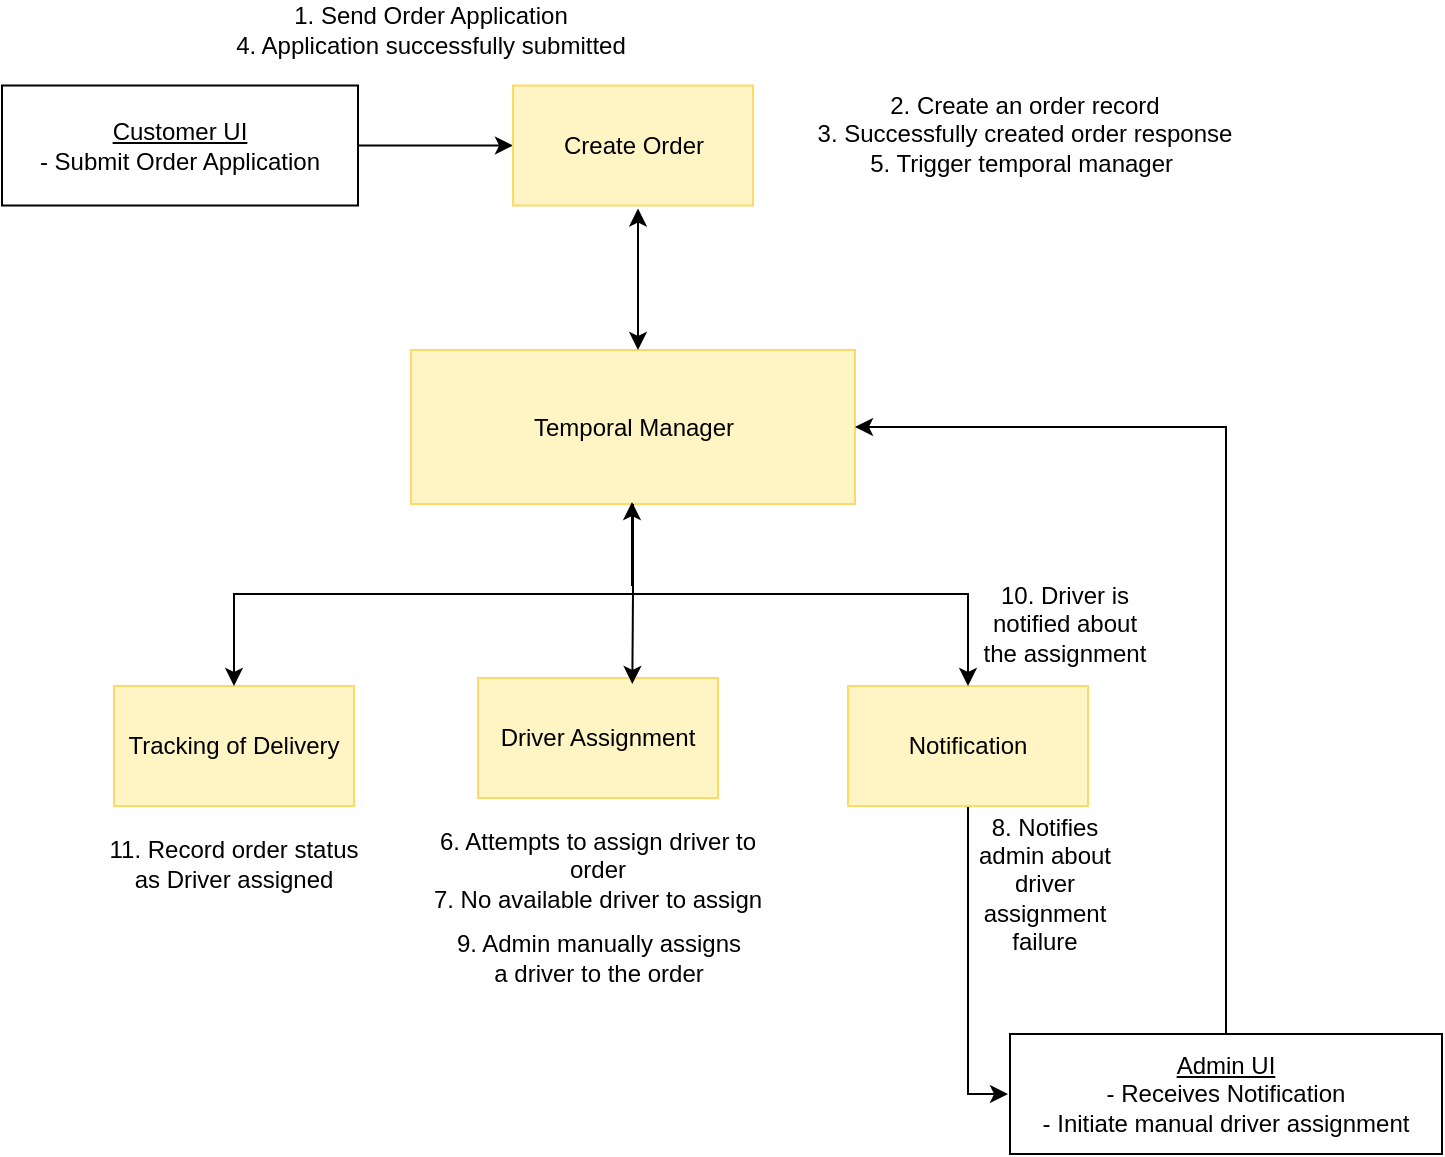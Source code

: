 <mxfile version="26.0.11">
  <diagram name="Page-1" id="kmNskkRU3qmXra1z-Iw5">
    <mxGraphModel dx="1080" dy="720" grid="0" gridSize="10" guides="1" tooltips="1" connect="1" arrows="1" fold="1" page="1" pageScale="1" pageWidth="827" pageHeight="1169" math="0" shadow="0">
      <root>
        <mxCell id="0" />
        <mxCell id="1" parent="0" />
        <mxCell id="M7SAqmjCEimq1zTltQYp-24" style="edgeStyle=orthogonalEdgeStyle;rounded=0;orthogonalLoop=1;jettySize=auto;html=1;exitX=1;exitY=0.5;exitDx=0;exitDy=0;entryX=0;entryY=0.5;entryDx=0;entryDy=0;" edge="1" parent="1" source="M7SAqmjCEimq1zTltQYp-1" target="M7SAqmjCEimq1zTltQYp-23">
          <mxGeometry relative="1" as="geometry" />
        </mxCell>
        <mxCell id="M7SAqmjCEimq1zTltQYp-1" value="&lt;u&gt;Customer UI&lt;/u&gt;&lt;div&gt;- Submit Order Application&lt;/div&gt;" style="rounded=0;whiteSpace=wrap;html=1;" vertex="1" parent="1">
          <mxGeometry x="38" y="105.75" width="178" height="60" as="geometry" />
        </mxCell>
        <mxCell id="M7SAqmjCEimq1zTltQYp-3" value="Temporal Manager" style="rounded=0;whiteSpace=wrap;html=1;fillColor=light-dark(#FFF4C3,var(--ge-dark-color, #121212));strokeColor=light-dark(#FFD966,#FFFFFF);" vertex="1" parent="1">
          <mxGeometry x="242.5" y="238" width="222" height="77" as="geometry" />
        </mxCell>
        <mxCell id="M7SAqmjCEimq1zTltQYp-5" value="Tracking of Delivery" style="rounded=0;whiteSpace=wrap;html=1;fillColor=light-dark(#FFF4C3,var(--ge-dark-color, #121212));strokeColor=light-dark(#FFD966,#FFFFFF);" vertex="1" parent="1">
          <mxGeometry x="94" y="406" width="120" height="60" as="geometry" />
        </mxCell>
        <mxCell id="M7SAqmjCEimq1zTltQYp-6" value="Driver Assignment" style="rounded=0;whiteSpace=wrap;html=1;fillColor=light-dark(#FFF4C3,var(--ge-dark-color, #121212));strokeColor=light-dark(#FFD966,#FFFFFF);" vertex="1" parent="1">
          <mxGeometry x="276" y="402" width="120" height="60" as="geometry" />
        </mxCell>
        <mxCell id="M7SAqmjCEimq1zTltQYp-20" style="edgeStyle=orthogonalEdgeStyle;rounded=0;orthogonalLoop=1;jettySize=auto;html=1;exitX=0.5;exitY=1;exitDx=0;exitDy=0;entryX=0;entryY=0.5;entryDx=0;entryDy=0;" edge="1" parent="1" source="M7SAqmjCEimq1zTltQYp-7">
          <mxGeometry relative="1" as="geometry">
            <mxPoint x="541" y="610" as="targetPoint" />
            <Array as="points">
              <mxPoint x="521" y="610" />
            </Array>
          </mxGeometry>
        </mxCell>
        <mxCell id="M7SAqmjCEimq1zTltQYp-7" value="Notification" style="rounded=0;whiteSpace=wrap;html=1;strokeColor=light-dark(#FFD966,#FFFFFF);fillColor=light-dark(#FFF4C3,var(--ge-dark-color, #121212));" vertex="1" parent="1">
          <mxGeometry x="461" y="406" width="120" height="60" as="geometry" />
        </mxCell>
        <mxCell id="M7SAqmjCEimq1zTltQYp-8" value="1. Send Order Application&lt;div&gt;4. Application successfully submitted&lt;/div&gt;" style="text;html=1;align=center;verticalAlign=middle;whiteSpace=wrap;rounded=0;" vertex="1" parent="1">
          <mxGeometry x="133" y="63" width="239" height="30" as="geometry" />
        </mxCell>
        <mxCell id="M7SAqmjCEimq1zTltQYp-9" value="" style="endArrow=classic;startArrow=classic;html=1;rounded=0;entryX=0.5;entryY=0;entryDx=0;entryDy=0;exitX=0.5;exitY=0;exitDx=0;exitDy=0;" edge="1" parent="1" source="M7SAqmjCEimq1zTltQYp-5" target="M7SAqmjCEimq1zTltQYp-7">
          <mxGeometry width="50" height="50" relative="1" as="geometry">
            <mxPoint x="21" y="346" as="sourcePoint" />
            <mxPoint x="491" y="361" as="targetPoint" />
            <Array as="points">
              <mxPoint x="154" y="360" />
              <mxPoint x="521" y="360" />
            </Array>
          </mxGeometry>
        </mxCell>
        <mxCell id="M7SAqmjCEimq1zTltQYp-10" value="2. Create an order record&lt;div&gt;3. Successfully created order response&lt;/div&gt;&lt;div&gt;5. Trigger temporal manager&amp;nbsp;&lt;/div&gt;&lt;div&gt;&lt;br&gt;&lt;/div&gt;" style="text;html=1;align=center;verticalAlign=middle;whiteSpace=wrap;rounded=0;" vertex="1" parent="1">
          <mxGeometry x="426" y="107.75" width="247" height="58" as="geometry" />
        </mxCell>
        <mxCell id="M7SAqmjCEimq1zTltQYp-11" value="6. Attempts to assign driver to order&lt;div&gt;7. No available driver to assign&lt;br&gt;&lt;div&gt;&lt;br&gt;&lt;/div&gt;&lt;/div&gt;" style="text;html=1;align=center;verticalAlign=middle;whiteSpace=wrap;rounded=0;" vertex="1" parent="1">
          <mxGeometry x="248.5" y="490" width="174" height="30" as="geometry" />
        </mxCell>
        <mxCell id="M7SAqmjCEimq1zTltQYp-12" value="" style="endArrow=classic;html=1;rounded=0;entryX=0.5;entryY=1;entryDx=0;entryDy=0;" edge="1" parent="1">
          <mxGeometry width="50" height="50" relative="1" as="geometry">
            <mxPoint x="353" y="356" as="sourcePoint" />
            <mxPoint x="353.0" y="314" as="targetPoint" />
          </mxGeometry>
        </mxCell>
        <mxCell id="M7SAqmjCEimq1zTltQYp-16" value="" style="endArrow=classic;startArrow=classic;html=1;rounded=0;" edge="1" parent="1">
          <mxGeometry width="50" height="50" relative="1" as="geometry">
            <mxPoint x="356.0" y="238" as="sourcePoint" />
            <mxPoint x="356" y="167.289" as="targetPoint" />
          </mxGeometry>
        </mxCell>
        <mxCell id="M7SAqmjCEimq1zTltQYp-18" value="8. Notifies admin about driver assignment failure" style="text;html=1;align=center;verticalAlign=middle;whiteSpace=wrap;rounded=0;" vertex="1" parent="1">
          <mxGeometry x="516" y="490" width="87" height="30" as="geometry" />
        </mxCell>
        <mxCell id="M7SAqmjCEimq1zTltQYp-30" style="edgeStyle=orthogonalEdgeStyle;rounded=0;orthogonalLoop=1;jettySize=auto;html=1;exitX=0.5;exitY=0;exitDx=0;exitDy=0;entryX=1;entryY=0.5;entryDx=0;entryDy=0;" edge="1" parent="1" source="M7SAqmjCEimq1zTltQYp-19" target="M7SAqmjCEimq1zTltQYp-3">
          <mxGeometry relative="1" as="geometry" />
        </mxCell>
        <mxCell id="M7SAqmjCEimq1zTltQYp-19" value="&lt;u&gt;Admin UI&lt;/u&gt;&lt;div&gt;- Receives Notification&lt;/div&gt;&lt;div&gt;- Initiate manual driver assignment&lt;/div&gt;" style="rounded=0;whiteSpace=wrap;html=1;" vertex="1" parent="1">
          <mxGeometry x="542" y="580" width="216" height="60" as="geometry" />
        </mxCell>
        <mxCell id="M7SAqmjCEimq1zTltQYp-23" value="Create Order" style="rounded=0;whiteSpace=wrap;html=1;strokeColor=light-dark(#FFD966,#FFFFFF);fillColor=light-dark(#FFF4C3,var(--ge-dark-color, #121212));" vertex="1" parent="1">
          <mxGeometry x="293.5" y="105.75" width="120" height="60" as="geometry" />
        </mxCell>
        <mxCell id="M7SAqmjCEimq1zTltQYp-26" value="9. Admin manually assigns a driver to the order" style="text;html=1;align=center;verticalAlign=middle;whiteSpace=wrap;rounded=0;" vertex="1" parent="1">
          <mxGeometry x="262.5" y="527" width="147" height="30" as="geometry" />
        </mxCell>
        <mxCell id="M7SAqmjCEimq1zTltQYp-27" value="10. Driver is notified about the assignment" style="text;html=1;align=center;verticalAlign=middle;whiteSpace=wrap;rounded=0;" vertex="1" parent="1">
          <mxGeometry x="526" y="360" width="87" height="30" as="geometry" />
        </mxCell>
        <mxCell id="M7SAqmjCEimq1zTltQYp-28" value="11. Record order status as Driver assigned" style="text;html=1;align=center;verticalAlign=middle;whiteSpace=wrap;rounded=0;" vertex="1" parent="1">
          <mxGeometry x="89" y="480" width="130" height="30" as="geometry" />
        </mxCell>
        <mxCell id="M7SAqmjCEimq1zTltQYp-29" style="edgeStyle=orthogonalEdgeStyle;rounded=0;orthogonalLoop=1;jettySize=auto;html=1;exitX=0.5;exitY=1;exitDx=0;exitDy=0;entryX=0.643;entryY=0.05;entryDx=0;entryDy=0;entryPerimeter=0;" edge="1" parent="1" source="M7SAqmjCEimq1zTltQYp-3" target="M7SAqmjCEimq1zTltQYp-6">
          <mxGeometry relative="1" as="geometry" />
        </mxCell>
      </root>
    </mxGraphModel>
  </diagram>
</mxfile>

